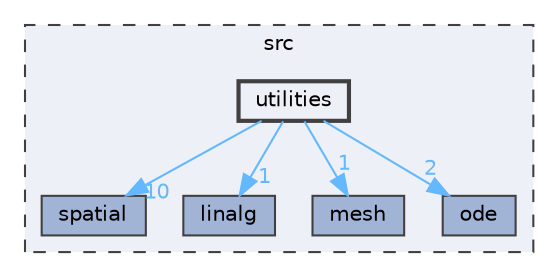 digraph "utilities"
{
 // LATEX_PDF_SIZE
  bgcolor="transparent";
  edge [fontname=Helvetica,fontsize=10,labelfontname=Helvetica,labelfontsize=10];
  node [fontname=Helvetica,fontsize=10,shape=box,height=0.2,width=0.4];
  compound=true
  subgraph clusterdir_68267d1309a1af8e8297ef4c3efbcdba {
    graph [ bgcolor="#edf0f7", pencolor="grey25", label="src", fontname=Helvetica,fontsize=10 style="filled,dashed", URL="dir_68267d1309a1af8e8297ef4c3efbcdba.html",tooltip=""]
  dir_31b4388cdeb919ea2783a13f6c738b17 [label="spatial", fillcolor="#a2b4d6", color="grey25", style="filled", URL="dir_31b4388cdeb919ea2783a13f6c738b17.html",tooltip=""];
  dir_5dff776341474e546195e534ccdc31ab [label="linalg", fillcolor="#a2b4d6", color="grey25", style="filled", URL="dir_5dff776341474e546195e534ccdc31ab.html",tooltip=""];
  dir_7be0d8c199b9408ae01f5d77515b8def [label="mesh", fillcolor="#a2b4d6", color="grey25", style="filled", URL="dir_7be0d8c199b9408ae01f5d77515b8def.html",tooltip=""];
  dir_ace10da5953b6222f3a49f55a0fccbf0 [label="ode", fillcolor="#a2b4d6", color="grey25", style="filled", URL="dir_ace10da5953b6222f3a49f55a0fccbf0.html",tooltip=""];
  dir_7b5d38f1875f1b693f62ca6a108a1129 [label="utilities", fillcolor="#edf0f7", color="grey25", style="filled,bold", URL="dir_7b5d38f1875f1b693f62ca6a108a1129.html",tooltip=""];
  }
  dir_7b5d38f1875f1b693f62ca6a108a1129->dir_31b4388cdeb919ea2783a13f6c738b17 [headlabel="10", labeldistance=1.5 headhref="dir_000007_000004.html" href="dir_000007_000004.html" color="steelblue1" fontcolor="steelblue1"];
  dir_7b5d38f1875f1b693f62ca6a108a1129->dir_5dff776341474e546195e534ccdc31ab [headlabel="1", labeldistance=1.5 headhref="dir_000007_000000.html" href="dir_000007_000000.html" color="steelblue1" fontcolor="steelblue1"];
  dir_7b5d38f1875f1b693f62ca6a108a1129->dir_7be0d8c199b9408ae01f5d77515b8def [headlabel="1", labeldistance=1.5 headhref="dir_000007_000001.html" href="dir_000007_000001.html" color="steelblue1" fontcolor="steelblue1"];
  dir_7b5d38f1875f1b693f62ca6a108a1129->dir_ace10da5953b6222f3a49f55a0fccbf0 [headlabel="2", labeldistance=1.5 headhref="dir_000007_000002.html" href="dir_000007_000002.html" color="steelblue1" fontcolor="steelblue1"];
}
